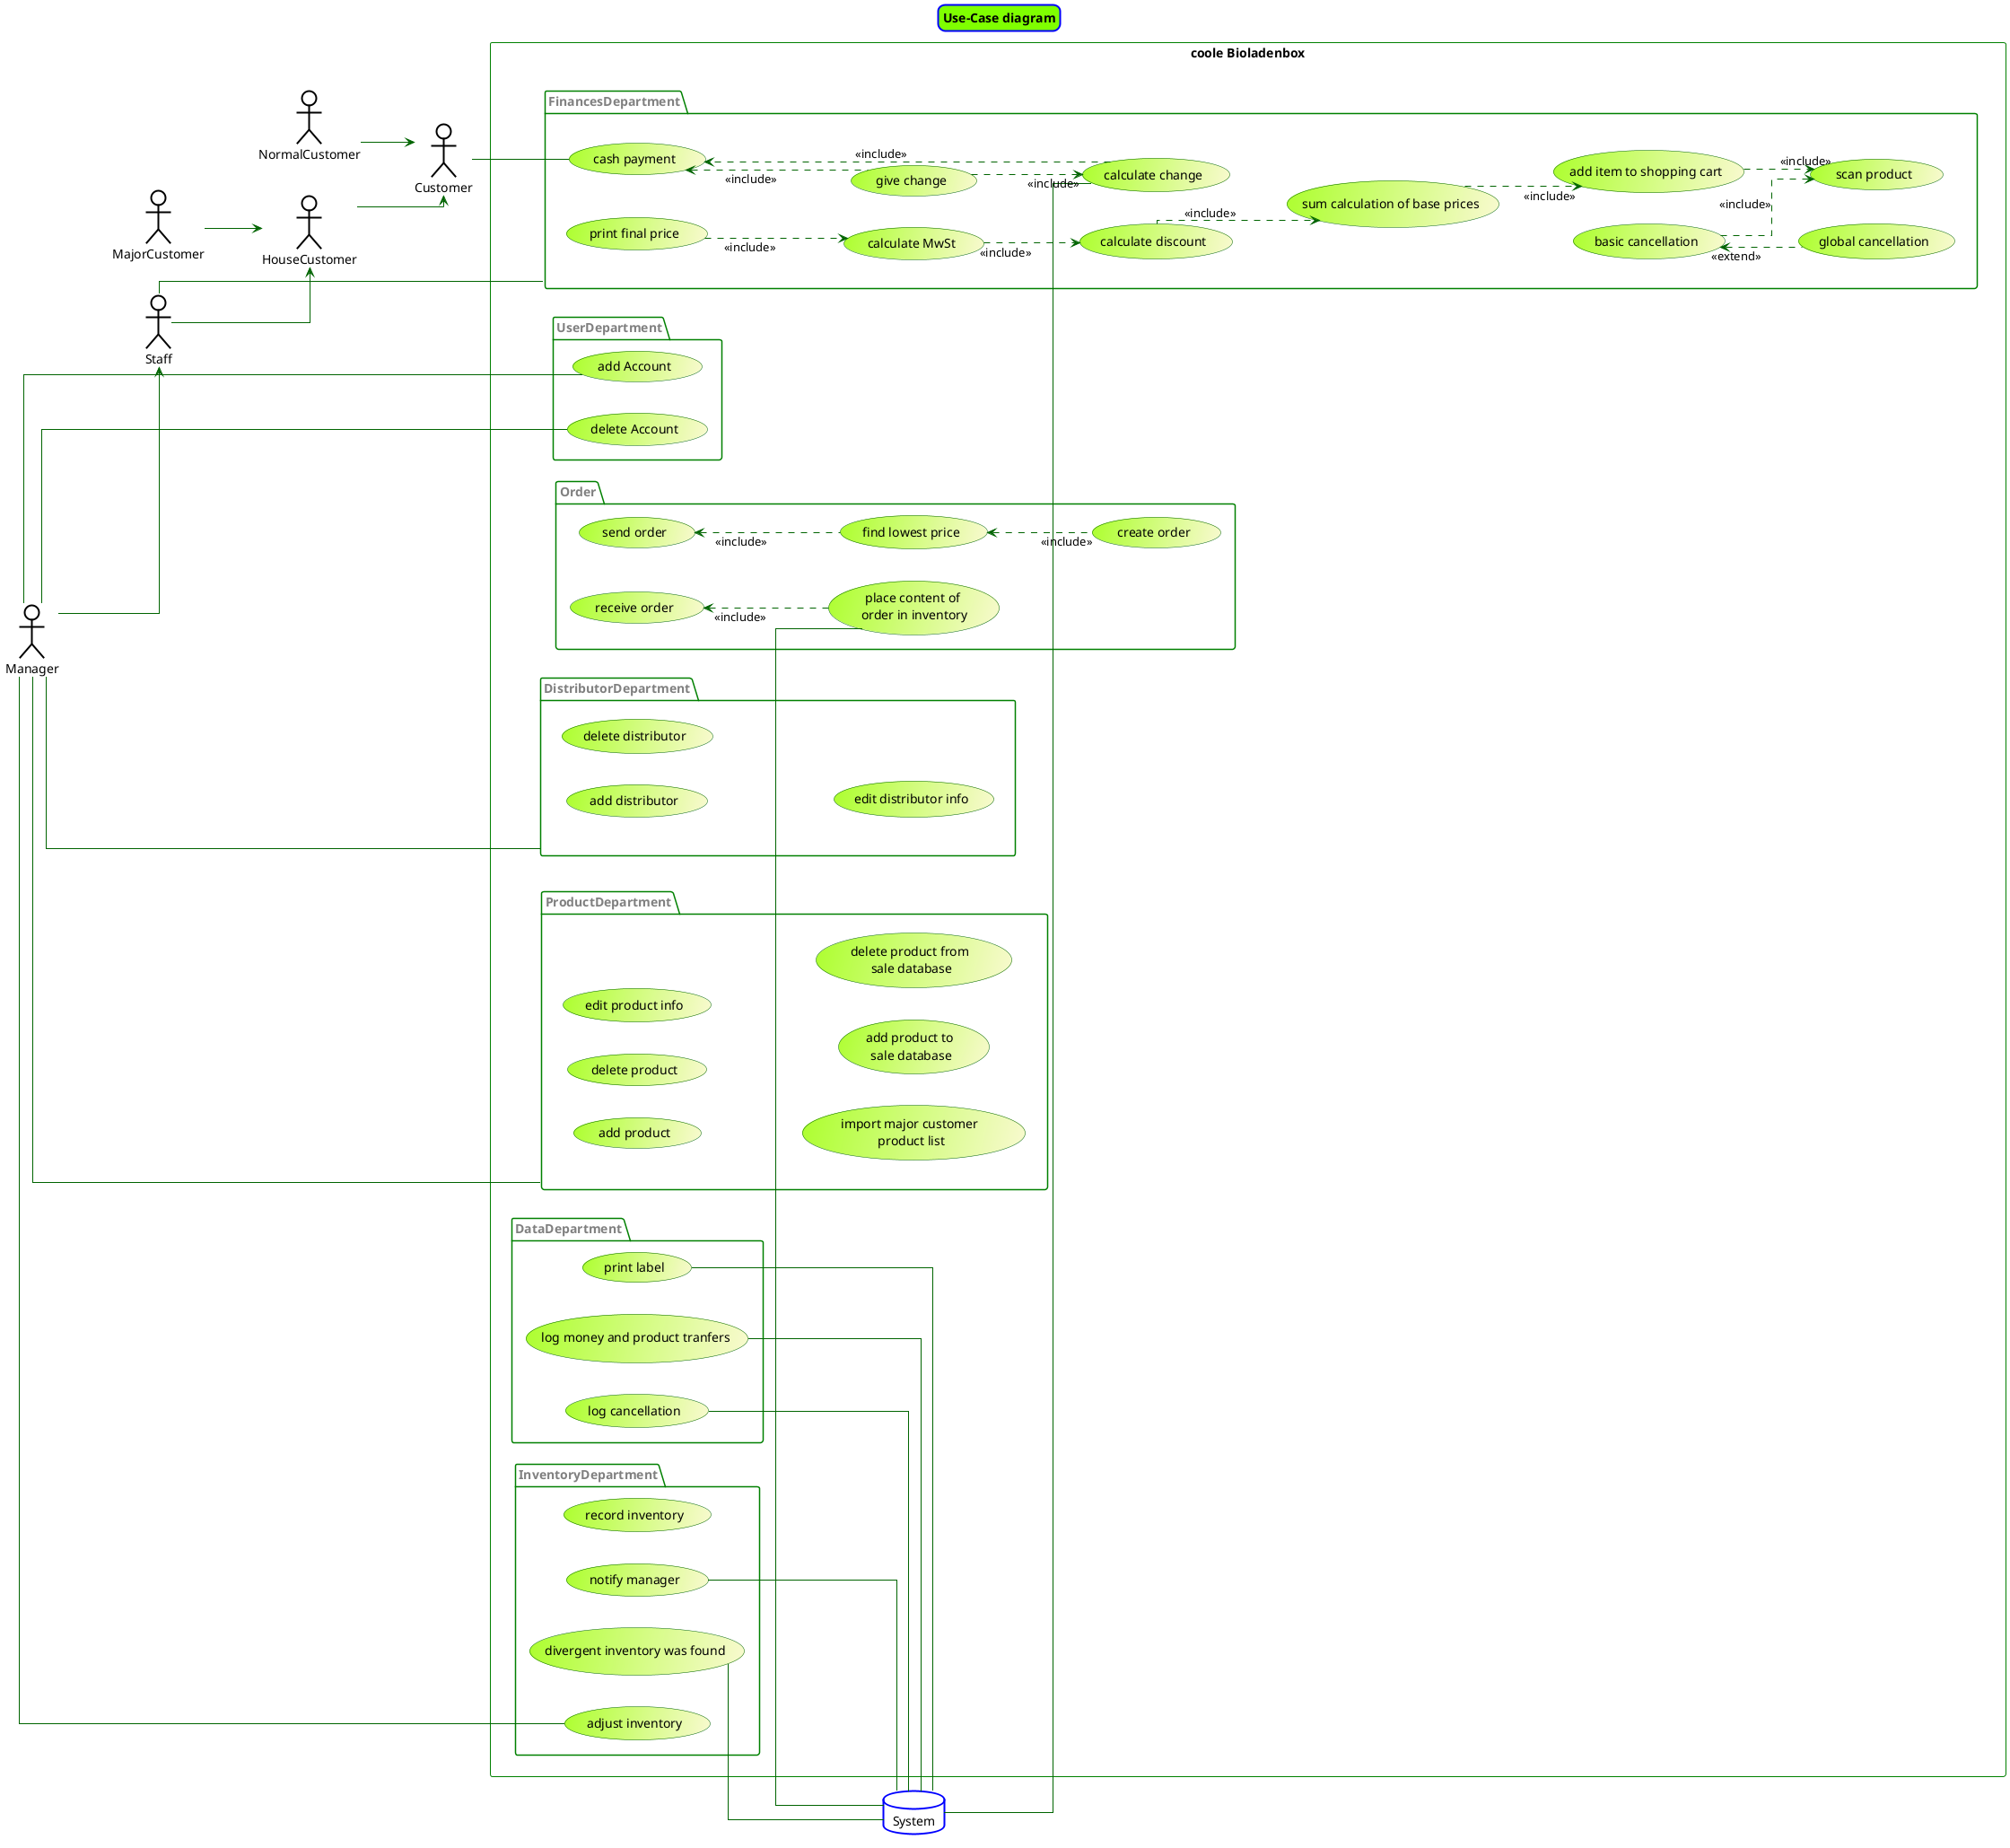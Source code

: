 @startuml
skinparam titleBorderRoundCorner 15
skinparam titleBorderThickness 2
skinparam titleBorderColor blue
skinparam titleBackgroundColor Chartreuse
'skinparam handwritten true
'skinparam groupInheritance 3
skinparam linetype ortho

skinparam package {
    FontColor Grey
    BorderColor Green
    shadowing false
}

skinparam usecase {
    Bordercolor darkgreen
  	BackgroundColor #GreenYellow/LightGoldenRodYellow
}

skinparam Actor{
    BorderColor black
    BackgroundColor white
}

skinparam database{
    backgroundcolor white
}

skinparam Arrow{
    Color darkgreen
}

title Use-Case diagram


' === Customer === '
:Customer: as ku
:NormalCustomer: as nku
:MajorCustomer: as gha
:HouseCustomer: as hku

left to right direction

' === Staff === '
:Staff: as vp
:Manager: as gl

nku --> ku
vp --> hku
gha --> hku
hku --> ku

' === Sonstiges === '
database "System" as sys

' === Y === '
rectangle "coole Bioladenbox"{
    '(Pfand auszahlen)

    package "UserDepartment"{
        (add Account) as acc
        (delete Account) as accdel

    }



    package "DataDepartment"{
        (print label) as et_dr
            (log money and product tranfers) -- sys
            (log cancellation) -- sys

            et_dr -- sys
    }


    package "FinancesDepartment"{
            (cash payment) as bg_ez
            (give change) as bg_az
            (calculate change) as we_br
            (sum calculation of base prices) as sdg
            (calculate discount) as rab
            (calculate MwSt) as mwst
            (print final price) as epa

            (basic cancellation) as l_st
            (global cancellation) as g_st

            (add item to shopping cart) as azw
            (scan product) as scan

            vp -- FinancesDepartment

            gl -- acc
            gl -- accdel

            gl --> vp


            ku -- bg_ez

            'vp -- bg_az
            'vp -- l_st


            sys -- we_br

            bg_ez <.. bg_az: <<include>>
            bg_az ..> we_br: <<include>>
            we_br ..> bg_ez: <<include>>
            l_st <.. g_st: <<extend>>
            l_st ..> scan: <<include>>
            azw ..> scan: <<include>>
            sdg ..> azw: <<include>>
            rab ..> sdg: <<include>>
            mwst ..> rab: <<include>>
            epa ..> mwst: <<include>>




        }

    'package --- {
    '    :i_i_i_i: as a
    '    a .. a
    '}


    package "InventoryDepartment"{
        (record inventory)
        (divergent inventory was found) as abf
        (notify manager) as glb
        (adjust inventory) as bb

        sys -- abf
        sys -- glb
        gl -- bb
    }


    package "Order"{
        (send order) as ba
        (find lowest price) as gpf
        (create order) as bers
        (receive order) as bempf
        (place content of \norder in inventory) as binvent

        gpf <.. bers: <<include>>
        ba <.. gpf: <<include>>
        bempf <.. binvent: <<include>>
        sys -- binvent
    }


    package "DistributorDepartment"{
        (add distributor)
        (delete distributor)
        (edit distributor info)

        gl -- DistributorDepartment
    }

    package "ProductDepartment"{
        (add product)
        (delete product)
        (edit product info)
        (import major customer \nproduct list)
        (add product to \nsale database)
        (delete product from \nsale database)

        gl -- ProductDepartment
    }








}

@enduml
